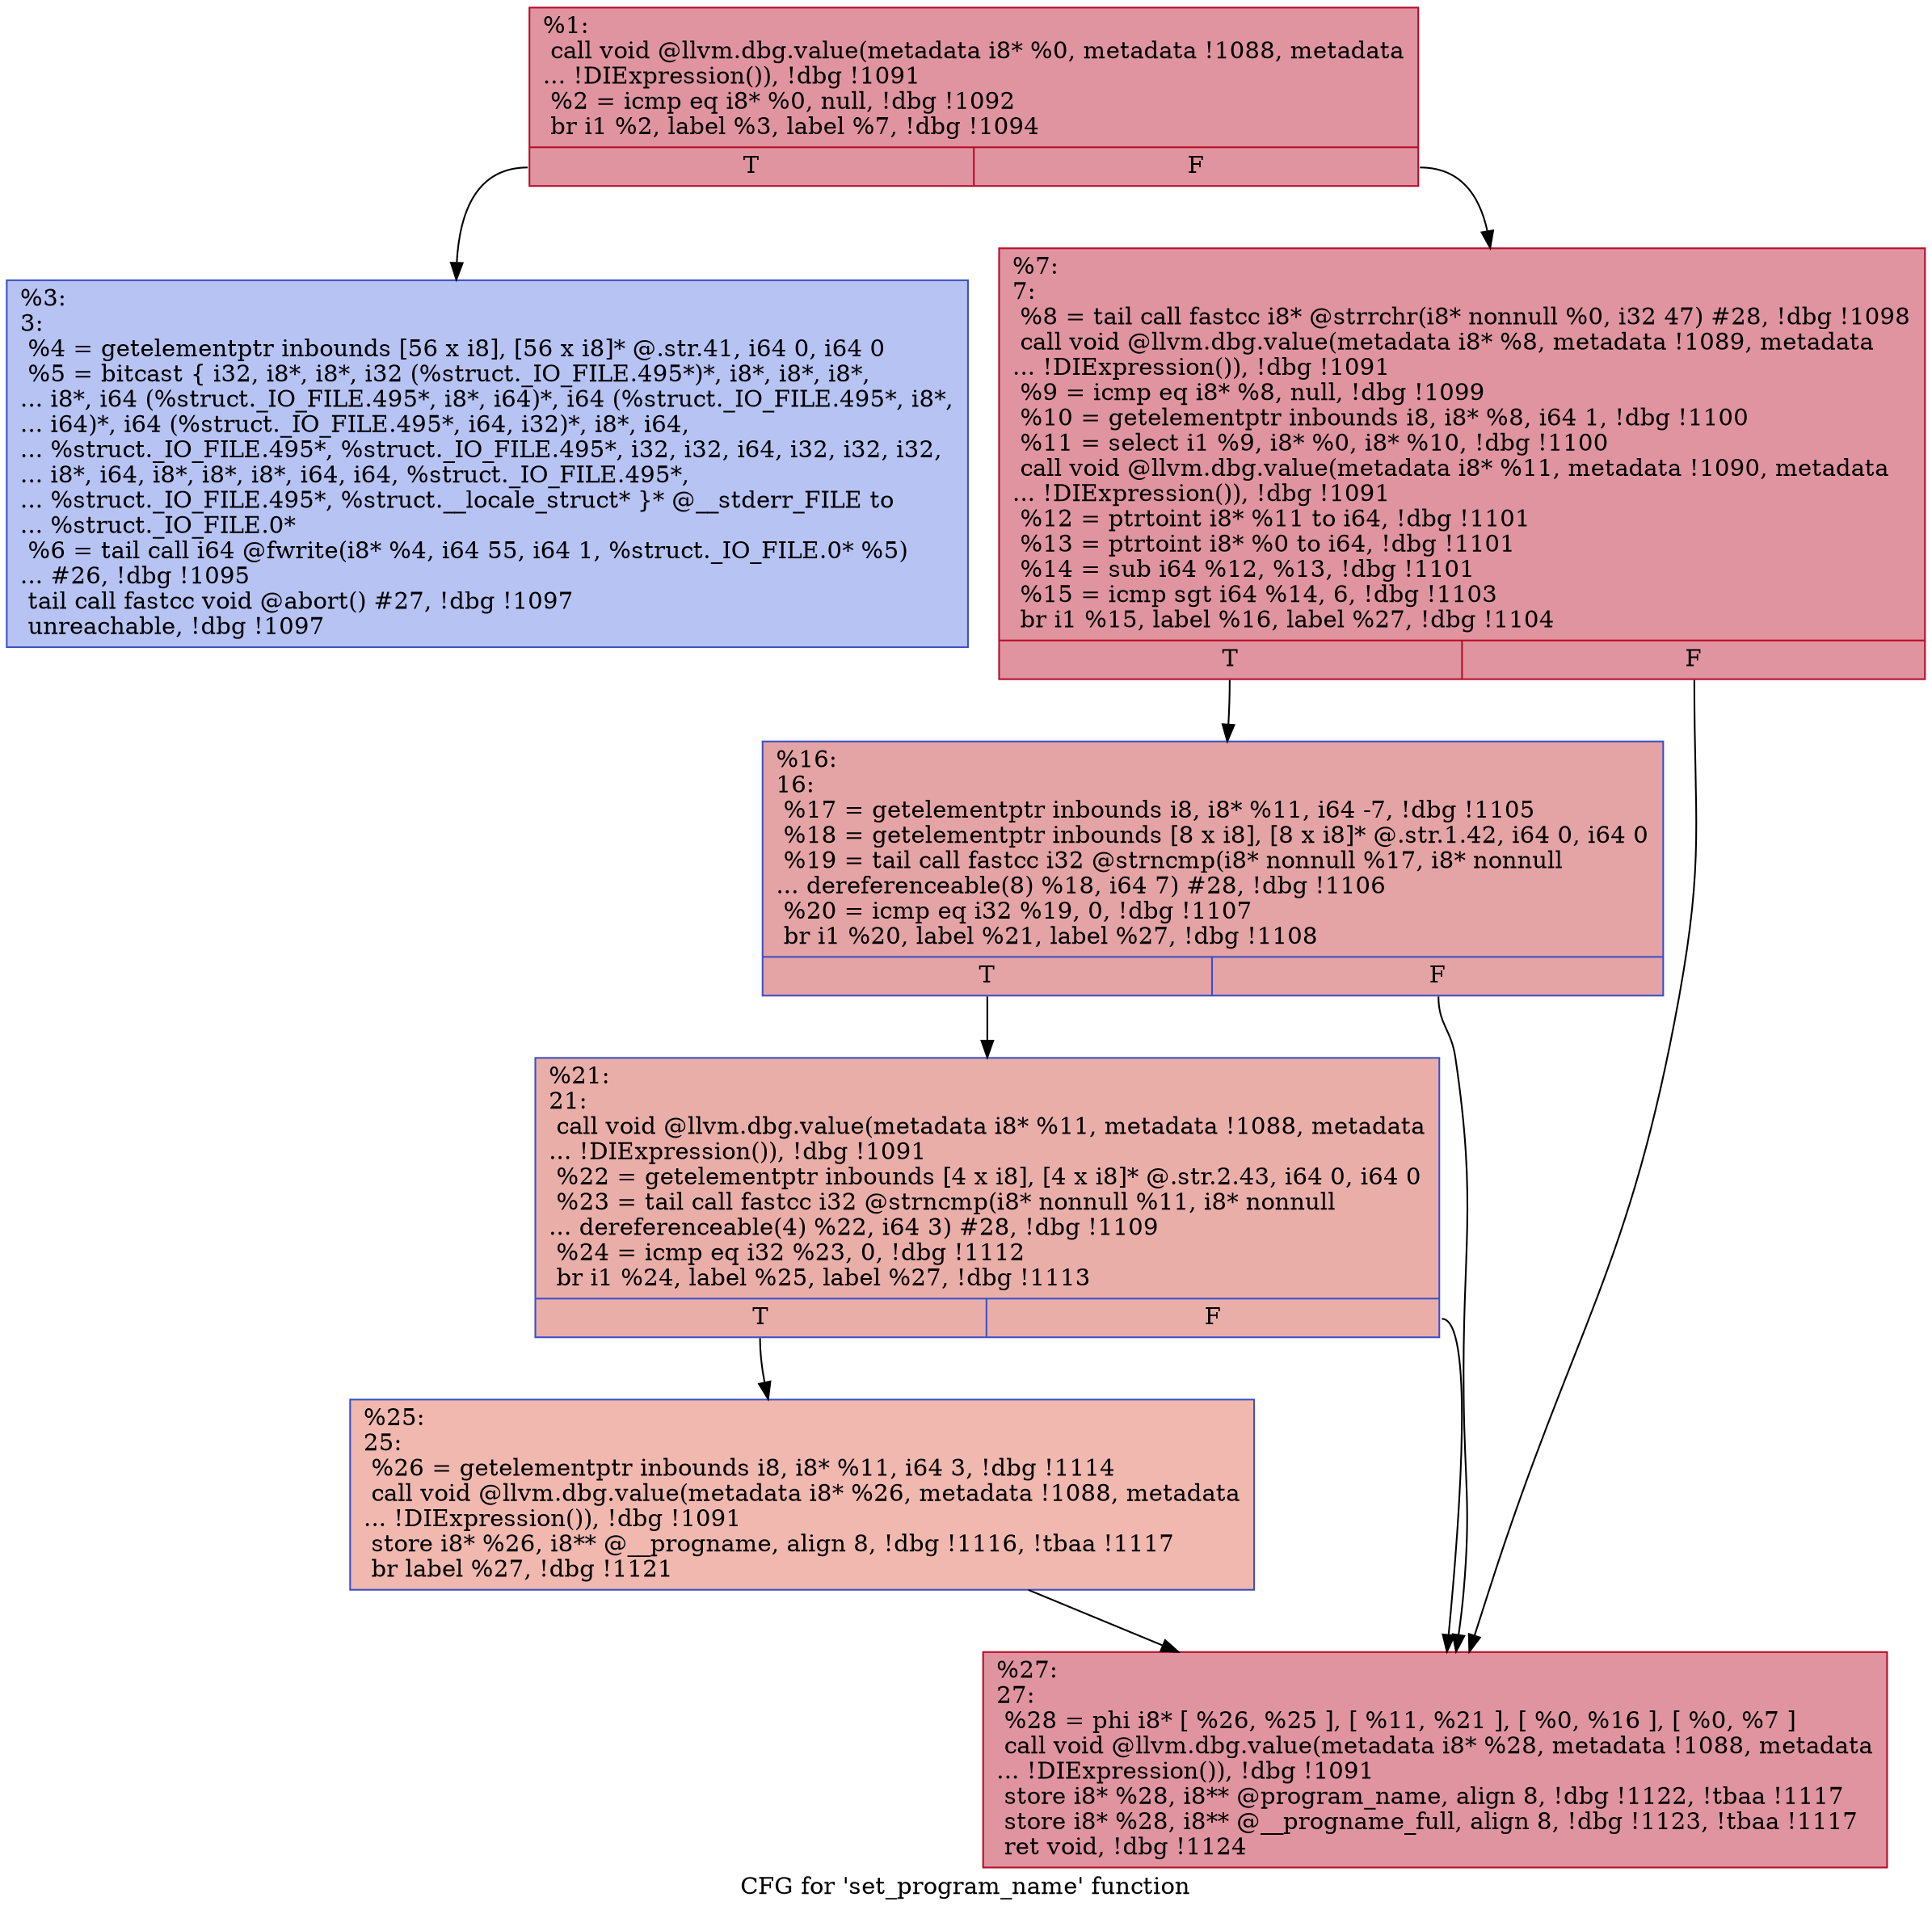digraph "CFG for 'set_program_name' function" {
	label="CFG for 'set_program_name' function";

	Node0x23ba2a0 [shape=record,color="#b70d28ff", style=filled, fillcolor="#b70d2870",label="{%1:\l  call void @llvm.dbg.value(metadata i8* %0, metadata !1088, metadata\l... !DIExpression()), !dbg !1091\l  %2 = icmp eq i8* %0, null, !dbg !1092\l  br i1 %2, label %3, label %7, !dbg !1094\l|{<s0>T|<s1>F}}"];
	Node0x23ba2a0:s0 -> Node0x23ba320;
	Node0x23ba2a0:s1 -> Node0x23ba370;
	Node0x23ba320 [shape=record,color="#3d50c3ff", style=filled, fillcolor="#5977e370",label="{%3:\l3:                                                \l  %4 = getelementptr inbounds [56 x i8], [56 x i8]* @.str.41, i64 0, i64 0\l  %5 = bitcast \{ i32, i8*, i8*, i32 (%struct._IO_FILE.495*)*, i8*, i8*, i8*,\l... i8*, i64 (%struct._IO_FILE.495*, i8*, i64)*, i64 (%struct._IO_FILE.495*, i8*,\l... i64)*, i64 (%struct._IO_FILE.495*, i64, i32)*, i8*, i64,\l... %struct._IO_FILE.495*, %struct._IO_FILE.495*, i32, i32, i64, i32, i32, i32,\l... i8*, i64, i8*, i8*, i8*, i64, i64, %struct._IO_FILE.495*,\l... %struct._IO_FILE.495*, %struct.__locale_struct* \}* @__stderr_FILE to\l... %struct._IO_FILE.0*\l  %6 = tail call i64 @fwrite(i8* %4, i64 55, i64 1, %struct._IO_FILE.0* %5)\l... #26, !dbg !1095\l  tail call fastcc void @abort() #27, !dbg !1097\l  unreachable, !dbg !1097\l}"];
	Node0x23ba370 [shape=record,color="#b70d28ff", style=filled, fillcolor="#b70d2870",label="{%7:\l7:                                                \l  %8 = tail call fastcc i8* @strrchr(i8* nonnull %0, i32 47) #28, !dbg !1098\l  call void @llvm.dbg.value(metadata i8* %8, metadata !1089, metadata\l... !DIExpression()), !dbg !1091\l  %9 = icmp eq i8* %8, null, !dbg !1099\l  %10 = getelementptr inbounds i8, i8* %8, i64 1, !dbg !1100\l  %11 = select i1 %9, i8* %0, i8* %10, !dbg !1100\l  call void @llvm.dbg.value(metadata i8* %11, metadata !1090, metadata\l... !DIExpression()), !dbg !1091\l  %12 = ptrtoint i8* %11 to i64, !dbg !1101\l  %13 = ptrtoint i8* %0 to i64, !dbg !1101\l  %14 = sub i64 %12, %13, !dbg !1101\l  %15 = icmp sgt i64 %14, 6, !dbg !1103\l  br i1 %15, label %16, label %27, !dbg !1104\l|{<s0>T|<s1>F}}"];
	Node0x23ba370:s0 -> Node0x23ba3c0;
	Node0x23ba370:s1 -> Node0x23ba4b0;
	Node0x23ba3c0 [shape=record,color="#3d50c3ff", style=filled, fillcolor="#c32e3170",label="{%16:\l16:                                               \l  %17 = getelementptr inbounds i8, i8* %11, i64 -7, !dbg !1105\l  %18 = getelementptr inbounds [8 x i8], [8 x i8]* @.str.1.42, i64 0, i64 0\l  %19 = tail call fastcc i32 @strncmp(i8* nonnull %17, i8* nonnull\l... dereferenceable(8) %18, i64 7) #28, !dbg !1106\l  %20 = icmp eq i32 %19, 0, !dbg !1107\l  br i1 %20, label %21, label %27, !dbg !1108\l|{<s0>T|<s1>F}}"];
	Node0x23ba3c0:s0 -> Node0x23ba410;
	Node0x23ba3c0:s1 -> Node0x23ba4b0;
	Node0x23ba410 [shape=record,color="#3d50c3ff", style=filled, fillcolor="#d0473d70",label="{%21:\l21:                                               \l  call void @llvm.dbg.value(metadata i8* %11, metadata !1088, metadata\l... !DIExpression()), !dbg !1091\l  %22 = getelementptr inbounds [4 x i8], [4 x i8]* @.str.2.43, i64 0, i64 0\l  %23 = tail call fastcc i32 @strncmp(i8* nonnull %11, i8* nonnull\l... dereferenceable(4) %22, i64 3) #28, !dbg !1109\l  %24 = icmp eq i32 %23, 0, !dbg !1112\l  br i1 %24, label %25, label %27, !dbg !1113\l|{<s0>T|<s1>F}}"];
	Node0x23ba410:s0 -> Node0x23ba460;
	Node0x23ba410:s1 -> Node0x23ba4b0;
	Node0x23ba460 [shape=record,color="#3d50c3ff", style=filled, fillcolor="#dc5d4a70",label="{%25:\l25:                                               \l  %26 = getelementptr inbounds i8, i8* %11, i64 3, !dbg !1114\l  call void @llvm.dbg.value(metadata i8* %26, metadata !1088, metadata\l... !DIExpression()), !dbg !1091\l  store i8* %26, i8** @__progname, align 8, !dbg !1116, !tbaa !1117\l  br label %27, !dbg !1121\l}"];
	Node0x23ba460 -> Node0x23ba4b0;
	Node0x23ba4b0 [shape=record,color="#b70d28ff", style=filled, fillcolor="#b70d2870",label="{%27:\l27:                                               \l  %28 = phi i8* [ %26, %25 ], [ %11, %21 ], [ %0, %16 ], [ %0, %7 ]\l  call void @llvm.dbg.value(metadata i8* %28, metadata !1088, metadata\l... !DIExpression()), !dbg !1091\l  store i8* %28, i8** @program_name, align 8, !dbg !1122, !tbaa !1117\l  store i8* %28, i8** @__progname_full, align 8, !dbg !1123, !tbaa !1117\l  ret void, !dbg !1124\l}"];
}
